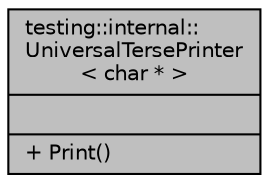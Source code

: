 digraph "testing::internal::UniversalTersePrinter&lt; char * &gt;"
{
 // INTERACTIVE_SVG=YES
 // LATEX_PDF_SIZE
  edge [fontname="Helvetica",fontsize="10",labelfontname="Helvetica",labelfontsize="10"];
  node [fontname="Helvetica",fontsize="10",shape=record];
  Node1 [label="{testing::internal::\lUniversalTersePrinter\l\< char * \>\n||+ Print()\l}",height=0.2,width=0.4,color="black", fillcolor="grey75", style="filled", fontcolor="black",tooltip=" "];
}
